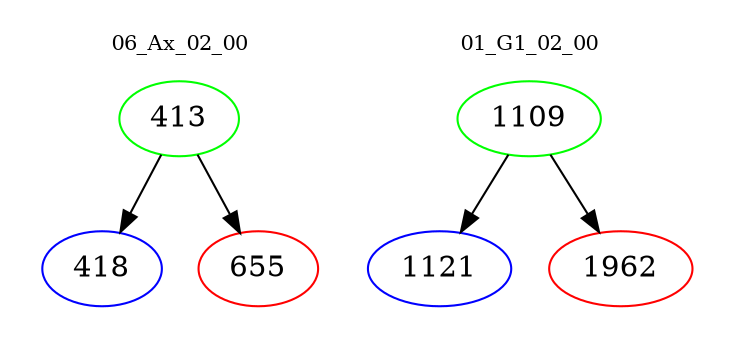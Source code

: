 digraph{
subgraph cluster_0 {
color = white
label = "06_Ax_02_00";
fontsize=10;
T0_413 [label="413", color="green"]
T0_413 -> T0_418 [color="black"]
T0_418 [label="418", color="blue"]
T0_413 -> T0_655 [color="black"]
T0_655 [label="655", color="red"]
}
subgraph cluster_1 {
color = white
label = "01_G1_02_00";
fontsize=10;
T1_1109 [label="1109", color="green"]
T1_1109 -> T1_1121 [color="black"]
T1_1121 [label="1121", color="blue"]
T1_1109 -> T1_1962 [color="black"]
T1_1962 [label="1962", color="red"]
}
}

